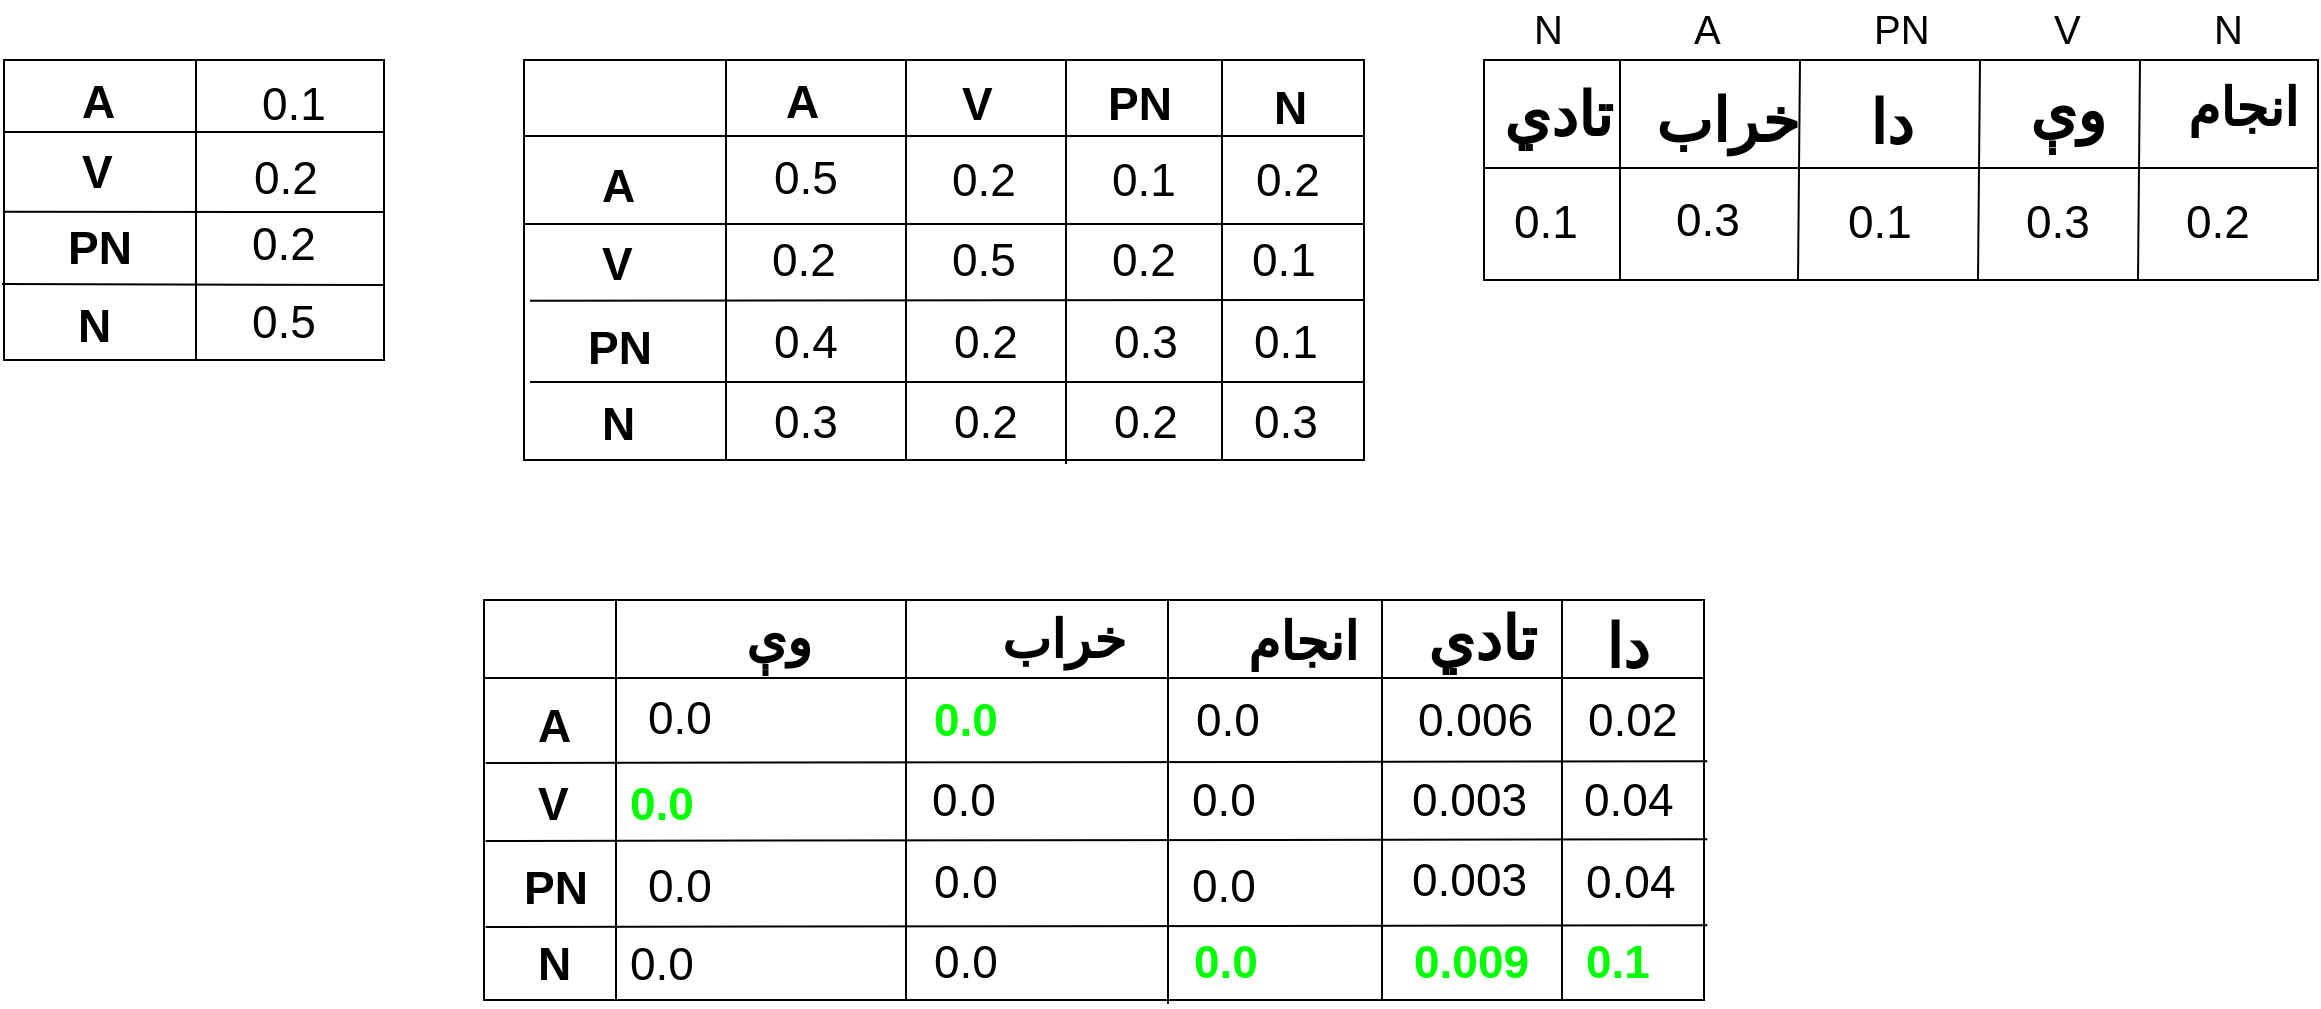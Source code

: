<mxfile version="10.6.7"><diagram id="zgORzEZPbsa9dYS6gTFh" name="Page-1"><mxGraphModel dx="1680" dy="968" grid="1" gridSize="10" guides="1" tooltips="1" connect="1" arrows="1" fold="1" page="1" pageScale="1" pageWidth="827" pageHeight="1169" background="none" math="0" shadow="0"><root><mxCell id="0"/><mxCell id="1" parent="0"/><mxCell id="Oc4cBkaHuWfZe3QEXB3r-55" value="" style="shape=internalStorage;whiteSpace=wrap;html=1;backgroundOutline=1;fontColor=#007FFF;dx=96;dy=36;" parent="1" vertex="1"><mxGeometry x="40" y="40" width="190" height="150" as="geometry"/></mxCell><mxCell id="Oc4cBkaHuWfZe3QEXB3r-56" value="" style="endArrow=none;html=1;fontColor=#007FFF;exitX=0;exitY=0.75;exitDx=0;exitDy=0;" parent="1" edge="1"><mxGeometry width="50" height="50" relative="1" as="geometry"><mxPoint x="40" y="115.857" as="sourcePoint"/><mxPoint x="230" y="116" as="targetPoint"/></mxGeometry></mxCell><mxCell id="Oc4cBkaHuWfZe3QEXB3r-57" value="&lt;font color=&quot;#000000&quot; size=&quot;1&quot;&gt;&lt;b style=&quot;font-size: 23px&quot;&gt;A&lt;/b&gt;&lt;/font&gt;" style="text;html=1;resizable=0;points=[];autosize=1;align=left;verticalAlign=top;spacingTop=-4;fontColor=#007FFF;" parent="1" vertex="1"><mxGeometry x="77" y="45" width="30" height="20" as="geometry"/></mxCell><mxCell id="Oc4cBkaHuWfZe3QEXB3r-58" value="&lt;font color=&quot;#000000&quot; size=&quot;1&quot;&gt;&lt;b style=&quot;font-size: 23px&quot;&gt;V&lt;/b&gt;&lt;/font&gt;" style="text;html=1;resizable=0;points=[];autosize=1;align=left;verticalAlign=top;spacingTop=-4;fontColor=#007FFF;" parent="1" vertex="1"><mxGeometry x="77" y="80" width="30" height="20" as="geometry"/></mxCell><mxCell id="Oc4cBkaHuWfZe3QEXB3r-59" value="&lt;font color=&quot;#000000&quot; size=&quot;1&quot;&gt;&lt;b style=&quot;font-size: 23px&quot;&gt;PN&lt;/b&gt;&lt;/font&gt;" style="text;html=1;resizable=0;points=[];autosize=1;align=left;verticalAlign=top;spacingTop=-4;fontColor=#007FFF;" parent="1" vertex="1"><mxGeometry x="70" y="118" width="50" height="20" as="geometry"/></mxCell><mxCell id="Oc4cBkaHuWfZe3QEXB3r-61" value="&lt;font color=&quot;#000000&quot; size=&quot;1&quot;&gt;&lt;span style=&quot;font-size: 23px&quot;&gt;0.1&lt;/span&gt;&lt;/font&gt;" style="text;html=1;resizable=0;points=[];autosize=1;align=left;verticalAlign=top;spacingTop=-4;fontColor=#007FFF;fontStyle=0" parent="1" vertex="1"><mxGeometry x="167" y="46" width="50" height="20" as="geometry"/></mxCell><mxCell id="Oc4cBkaHuWfZe3QEXB3r-62" value="&lt;font color=&quot;#000000&quot; size=&quot;1&quot;&gt;&lt;span style=&quot;font-size: 23px&quot;&gt;0.2&lt;/span&gt;&lt;/font&gt;" style="text;html=1;resizable=0;points=[];autosize=1;align=left;verticalAlign=top;spacingTop=-4;fontColor=#007FFF;fontStyle=0" parent="1" vertex="1"><mxGeometry x="163" y="83" width="50" height="20" as="geometry"/></mxCell><mxCell id="Oc4cBkaHuWfZe3QEXB3r-63" value="&lt;font color=&quot;#000000&quot; size=&quot;1&quot;&gt;&lt;span style=&quot;font-size: 23px&quot;&gt;0.2&lt;/span&gt;&lt;/font&gt;" style="text;html=1;resizable=0;points=[];autosize=1;align=left;verticalAlign=top;spacingTop=-4;fontColor=#007FFF;fontStyle=0" parent="1" vertex="1"><mxGeometry x="162" y="116" width="50" height="20" as="geometry"/></mxCell><mxCell id="Oc4cBkaHuWfZe3QEXB3r-64" value="" style="shape=internalStorage;whiteSpace=wrap;html=1;backgroundOutline=1;fontColor=#007FFF;dx=101;dy=38;" parent="1" vertex="1"><mxGeometry x="300" y="40" width="420" height="200" as="geometry"/></mxCell><mxCell id="Oc4cBkaHuWfZe3QEXB3r-65" value="" style="endArrow=none;html=1;fontColor=#007FFF;exitX=0;exitY=0.75;exitDx=0;exitDy=0;" parent="1" target="Oc4cBkaHuWfZe3QEXB3r-64" edge="1"><mxGeometry width="50" height="50" relative="1" as="geometry"><mxPoint x="300" y="115.857" as="sourcePoint"/><mxPoint x="490" y="116" as="targetPoint"/></mxGeometry></mxCell><mxCell id="Oc4cBkaHuWfZe3QEXB3r-66" value="&lt;font color=&quot;#000000&quot; size=&quot;1&quot;&gt;&lt;b style=&quot;font-size: 23px&quot;&gt;A&lt;/b&gt;&lt;/font&gt;" style="text;html=1;resizable=0;points=[];autosize=1;align=left;verticalAlign=top;spacingTop=-4;fontColor=#007FFF;" parent="1" vertex="1"><mxGeometry x="337" y="87" width="30" height="20" as="geometry"/></mxCell><mxCell id="Oc4cBkaHuWfZe3QEXB3r-67" value="&lt;font color=&quot;#000000&quot; size=&quot;1&quot;&gt;&lt;b style=&quot;font-size: 23px&quot;&gt;V&lt;/b&gt;&lt;/font&gt;" style="text;html=1;resizable=0;points=[];autosize=1;align=left;verticalAlign=top;spacingTop=-4;fontColor=#007FFF;" parent="1" vertex="1"><mxGeometry x="337" y="126" width="30" height="20" as="geometry"/></mxCell><mxCell id="Oc4cBkaHuWfZe3QEXB3r-68" value="&lt;font color=&quot;#000000&quot;&gt;&lt;span style=&quot;font-size: 23px&quot;&gt;&lt;b&gt;PN&lt;/b&gt;&lt;/span&gt;&lt;/font&gt;" style="text;html=1;resizable=0;points=[];autosize=1;align=left;verticalAlign=top;spacingTop=-4;fontColor=#007FFF;" parent="1" vertex="1"><mxGeometry x="330" y="168" width="50" height="20" as="geometry"/></mxCell><mxCell id="Oc4cBkaHuWfZe3QEXB3r-69" value="&lt;font color=&quot;#000000&quot; size=&quot;1&quot;&gt;&lt;b style=&quot;font-size: 23px&quot;&gt;A&lt;/b&gt;&lt;/font&gt;" style="text;html=1;resizable=0;points=[];autosize=1;align=left;verticalAlign=top;spacingTop=-4;fontColor=#007FFF;" parent="1" vertex="1"><mxGeometry x="429" y="45" width="30" height="20" as="geometry"/></mxCell><mxCell id="Oc4cBkaHuWfZe3QEXB3r-70" value="&lt;font color=&quot;#000000&quot; size=&quot;1&quot;&gt;&lt;span style=&quot;font-size: 23px&quot;&gt;0.5&lt;/span&gt;&lt;/font&gt;" style="text;html=1;resizable=0;points=[];autosize=1;align=left;verticalAlign=top;spacingTop=-4;fontColor=#007FFF;fontStyle=0" parent="1" vertex="1"><mxGeometry x="423" y="83" width="50" height="20" as="geometry"/></mxCell><mxCell id="Oc4cBkaHuWfZe3QEXB3r-71" value="&lt;font color=&quot;#000000&quot; size=&quot;1&quot;&gt;&lt;span style=&quot;font-size: 23px&quot;&gt;0.2&lt;/span&gt;&lt;/font&gt;" style="text;html=1;resizable=0;points=[];autosize=1;align=left;verticalAlign=top;spacingTop=-4;fontColor=#007FFF;fontStyle=0" parent="1" vertex="1"><mxGeometry x="422" y="124" width="50" height="20" as="geometry"/></mxCell><mxCell id="Oc4cBkaHuWfZe3QEXB3r-73" value="" style="endArrow=none;html=1;fontColor=#007FFF;" parent="1" edge="1"><mxGeometry width="50" height="50" relative="1" as="geometry"><mxPoint x="300" y="122" as="sourcePoint"/><mxPoint x="720" y="122" as="targetPoint"/></mxGeometry></mxCell><mxCell id="Oc4cBkaHuWfZe3QEXB3r-74" value="" style="endArrow=none;html=1;fontColor=#007FFF;exitX=0;exitY=0.5;exitDx=0;exitDy=0;" parent="1" edge="1"><mxGeometry width="50" height="50" relative="1" as="geometry"><mxPoint x="303" y="160.429" as="sourcePoint"/><mxPoint x="720" y="160" as="targetPoint"/></mxGeometry></mxCell><mxCell id="Oc4cBkaHuWfZe3QEXB3r-75" value="" style="endArrow=none;html=1;fontColor=#007FFF;" parent="1" edge="1"><mxGeometry width="50" height="50" relative="1" as="geometry"><mxPoint x="491" y="240" as="sourcePoint"/><mxPoint x="491" y="40" as="targetPoint"/></mxGeometry></mxCell><mxCell id="Oc4cBkaHuWfZe3QEXB3r-77" value="&lt;font color=&quot;#000000&quot; size=&quot;1&quot;&gt;&lt;b style=&quot;font-size: 23px&quot;&gt;V&lt;/b&gt;&lt;/font&gt;" style="text;html=1;resizable=0;points=[];autosize=1;align=left;verticalAlign=top;spacingTop=-4;fontColor=#007FFF;" parent="1" vertex="1"><mxGeometry x="517" y="46" width="30" height="20" as="geometry"/></mxCell><mxCell id="Oc4cBkaHuWfZe3QEXB3r-78" value="" style="endArrow=none;html=1;fontColor=#007FFF;" parent="1" edge="1"><mxGeometry width="50" height="50" relative="1" as="geometry"><mxPoint x="571" y="242" as="sourcePoint"/><mxPoint x="571.0" y="40" as="targetPoint"/></mxGeometry></mxCell><mxCell id="Oc4cBkaHuWfZe3QEXB3r-79" value="&lt;font color=&quot;#000000&quot; size=&quot;1&quot;&gt;&lt;b style=&quot;font-size: 23px&quot;&gt;PN&lt;/b&gt;&lt;/font&gt;" style="text;html=1;resizable=0;points=[];autosize=1;align=left;verticalAlign=top;spacingTop=-4;fontColor=#007FFF;" parent="1" vertex="1"><mxGeometry x="590" y="46" width="50" height="20" as="geometry"/></mxCell><mxCell id="Oc4cBkaHuWfZe3QEXB3r-80" value="&lt;font color=&quot;#000000&quot; size=&quot;1&quot;&gt;&lt;span style=&quot;font-size: 23px&quot;&gt;0.4&lt;/span&gt;&lt;/font&gt;" style="text;html=1;resizable=0;points=[];autosize=1;align=left;verticalAlign=top;spacingTop=-4;fontColor=#007FFF;fontStyle=0" parent="1" vertex="1"><mxGeometry x="423" y="165" width="50" height="20" as="geometry"/></mxCell><mxCell id="Oc4cBkaHuWfZe3QEXB3r-81" value="&lt;font color=&quot;#000000&quot; size=&quot;1&quot;&gt;&lt;span style=&quot;font-size: 23px&quot;&gt;0.2&lt;/span&gt;&lt;/font&gt;" style="text;html=1;resizable=0;points=[];autosize=1;align=left;verticalAlign=top;spacingTop=-4;fontColor=#007FFF;fontStyle=0" parent="1" vertex="1"><mxGeometry x="513" y="165" width="50" height="20" as="geometry"/></mxCell><mxCell id="Oc4cBkaHuWfZe3QEXB3r-82" value="&lt;font color=&quot;#000000&quot;&gt;&lt;span style=&quot;font-size: 23px&quot;&gt;&lt;span&gt;0.3&lt;/span&gt;&lt;/span&gt;&lt;/font&gt;" style="text;html=1;resizable=0;points=[];autosize=1;align=left;verticalAlign=top;spacingTop=-4;fontColor=#007FFF;fontStyle=0" parent="1" vertex="1"><mxGeometry x="593" y="165" width="50" height="20" as="geometry"/></mxCell><mxCell id="Oc4cBkaHuWfZe3QEXB3r-83" value="&lt;font color=&quot;#000000&quot; size=&quot;1&quot;&gt;&lt;span style=&quot;font-size: 23px&quot;&gt;0.5&lt;/span&gt;&lt;/font&gt;" style="text;html=1;resizable=0;points=[];autosize=1;align=left;verticalAlign=top;spacingTop=-4;fontColor=#007FFF;fontStyle=0" parent="1" vertex="1"><mxGeometry x="512" y="124" width="50" height="20" as="geometry"/></mxCell><mxCell id="Oc4cBkaHuWfZe3QEXB3r-84" value="&lt;font color=&quot;#000000&quot; size=&quot;1&quot;&gt;&lt;span style=&quot;font-size: 23px&quot;&gt;0.2&lt;/span&gt;&lt;/font&gt;" style="text;html=1;resizable=0;points=[];autosize=1;align=left;verticalAlign=top;spacingTop=-4;fontColor=#007FFF;fontStyle=0" parent="1" vertex="1"><mxGeometry x="592" y="124" width="50" height="20" as="geometry"/></mxCell><mxCell id="Oc4cBkaHuWfZe3QEXB3r-85" value="&lt;font color=&quot;#000000&quot; size=&quot;1&quot;&gt;&lt;span style=&quot;font-size: 23px&quot;&gt;0.1&lt;/span&gt;&lt;/font&gt;" style="text;html=1;resizable=0;points=[];autosize=1;align=left;verticalAlign=top;spacingTop=-4;fontColor=#007FFF;fontStyle=0" parent="1" vertex="1"><mxGeometry x="592" y="84" width="50" height="20" as="geometry"/></mxCell><mxCell id="Oc4cBkaHuWfZe3QEXB3r-86" value="&lt;font color=&quot;#000000&quot; size=&quot;1&quot;&gt;&lt;span style=&quot;font-size: 23px&quot;&gt;0.2&lt;/span&gt;&lt;/font&gt;" style="text;html=1;resizable=0;points=[];autosize=1;align=left;verticalAlign=top;spacingTop=-4;fontColor=#007FFF;fontStyle=0" parent="1" vertex="1"><mxGeometry x="512" y="84" width="50" height="20" as="geometry"/></mxCell><mxCell id="Oc4cBkaHuWfZe3QEXB3r-87" value="" style="shape=internalStorage;whiteSpace=wrap;html=1;backgroundOutline=1;fontColor=#007FFF;dx=68;dy=54;" parent="1" vertex="1"><mxGeometry x="780" y="40" width="417" height="110" as="geometry"/></mxCell><mxCell id="Oc4cBkaHuWfZe3QEXB3r-89" value="&lt;font color=&quot;#000000&quot; size=&quot;1&quot;&gt;&lt;span style=&quot;font-size: 23px&quot;&gt;0.3&lt;/span&gt;&lt;/font&gt;" style="text;html=1;resizable=0;points=[];autosize=1;align=left;verticalAlign=top;spacingTop=-4;fontColor=#007FFF;fontStyle=0" parent="1" vertex="1"><mxGeometry x="874" y="104" width="50" height="20" as="geometry"/></mxCell><mxCell id="Oc4cBkaHuWfZe3QEXB3r-92" value="&lt;span&gt;&lt;font color=&quot;#000000&quot; size=&quot;1&quot;&gt;&lt;b style=&quot;font-size: 26px&quot;&gt;انجام&lt;/b&gt;&lt;/font&gt;&lt;/span&gt;&lt;br&gt;" style="text;html=1;resizable=0;points=[];autosize=1;align=left;verticalAlign=top;spacingTop=-4;fontColor=#007FFF;" parent="1" vertex="1"><mxGeometry x="1130" y="46" width="60" height="20" as="geometry"/></mxCell><mxCell id="Oc4cBkaHuWfZe3QEXB3r-93" value="&lt;font color=&quot;#000000&quot; size=&quot;1&quot;&gt;&lt;span style=&quot;font-size: 23px&quot;&gt;0.1&lt;/span&gt;&lt;/font&gt;" style="text;html=1;resizable=0;points=[];autosize=1;align=left;verticalAlign=top;spacingTop=-4;fontColor=#007FFF;fontStyle=0" parent="1" vertex="1"><mxGeometry x="960" y="105" width="50" height="20" as="geometry"/></mxCell><mxCell id="Oc4cBkaHuWfZe3QEXB3r-97" value="" style="endArrow=none;html=1;fontColor=#007FFF;" parent="1" edge="1"><mxGeometry width="50" height="50" relative="1" as="geometry"><mxPoint x="1027" y="150" as="sourcePoint"/><mxPoint x="1028.0" y="40" as="targetPoint"/></mxGeometry></mxCell><mxCell id="Oc4cBkaHuWfZe3QEXB3r-98" value="&lt;span&gt;&lt;font style=&quot;font-size: 30px&quot; color=&quot;#000000&quot;&gt;&lt;b&gt;تادي&lt;/b&gt;&lt;/font&gt;&lt;/span&gt;&lt;br&gt;" style="text;html=1;resizable=0;points=[];autosize=1;align=left;verticalAlign=top;spacingTop=-4;fontColor=#007FFF;" parent="1" vertex="1"><mxGeometry x="788" y="47" width="60" height="20" as="geometry"/></mxCell><mxCell id="Oc4cBkaHuWfZe3QEXB3r-99" value="" style="endArrow=none;html=1;fontColor=#007FFF;" parent="1" edge="1"><mxGeometry width="50" height="50" relative="1" as="geometry"><mxPoint x="1107" y="150" as="sourcePoint"/><mxPoint x="1108.0" y="40" as="targetPoint"/></mxGeometry></mxCell><mxCell id="Oc4cBkaHuWfZe3QEXB3r-100" value="&lt;span&gt;&lt;font style=&quot;font-size: 30px&quot; color=&quot;#000000&quot;&gt;&lt;b&gt;&amp;nbsp; &amp;nbsp;دا&amp;nbsp;&lt;/b&gt;&lt;/font&gt;&lt;/span&gt;&lt;br&gt;" style="text;html=1;resizable=0;points=[];autosize=1;align=left;verticalAlign=top;spacingTop=-4;fontColor=#007FFF;" parent="1" vertex="1"><mxGeometry x="946" y="50.5" width="70" height="20" as="geometry"/></mxCell><mxCell id="Oc4cBkaHuWfZe3QEXB3r-106" value="&lt;font color=&quot;#000000&quot; size=&quot;1&quot;&gt;&lt;span style=&quot;font-size: 23px&quot;&gt;0.2&lt;/span&gt;&lt;/font&gt;" style="text;html=1;resizable=0;points=[];autosize=1;align=left;verticalAlign=top;spacingTop=-4;fontColor=#007FFF;fontStyle=0" parent="1" vertex="1"><mxGeometry x="1129" y="105" width="50" height="20" as="geometry"/></mxCell><mxCell id="Oc4cBkaHuWfZe3QEXB3r-107" value="&lt;font color=&quot;#000000&quot; size=&quot;1&quot;&gt;&lt;span style=&quot;font-size: 23px&quot;&gt;0.3&lt;/span&gt;&lt;/font&gt;" style="text;html=1;resizable=0;points=[];autosize=1;align=left;verticalAlign=top;spacingTop=-4;fontColor=#007FFF;fontStyle=0" parent="1" vertex="1"><mxGeometry x="1049" y="105" width="50" height="20" as="geometry"/></mxCell><mxCell id="Oc4cBkaHuWfZe3QEXB3r-108" value="&lt;span&gt;&lt;font style=&quot;font-size: 30px&quot; color=&quot;#000000&quot;&gt;&lt;b&gt;خراب&lt;/b&gt;&lt;/font&gt;&lt;/span&gt;&lt;br&gt;" style="text;html=1;resizable=0;points=[];autosize=1;align=left;verticalAlign=top;spacingTop=-4;fontColor=#007FFF;" parent="1" vertex="1"><mxGeometry x="864" y="50" width="70" height="20" as="geometry"/></mxCell><mxCell id="hSFMYhEQwv26N9klcmos-1" value="" style="endArrow=none;html=1;entryX=1;entryY=0.75;entryDx=0;entryDy=0;" edge="1" parent="1" target="Oc4cBkaHuWfZe3QEXB3r-55"><mxGeometry width="50" height="50" relative="1" as="geometry"><mxPoint x="39" y="152" as="sourcePoint"/><mxPoint x="90" y="220" as="targetPoint"/></mxGeometry></mxCell><mxCell id="hSFMYhEQwv26N9klcmos-2" value="&lt;font color=&quot;#000000&quot; size=&quot;1&quot;&gt;&lt;b style=&quot;font-size: 23px&quot;&gt;N&lt;/b&gt;&lt;/font&gt;" style="text;html=1;resizable=0;points=[];autosize=1;align=left;verticalAlign=top;spacingTop=-4;fontColor=#007FFF;" vertex="1" parent="1"><mxGeometry x="75" y="157" width="30" height="20" as="geometry"/></mxCell><mxCell id="hSFMYhEQwv26N9klcmos-3" value="&lt;font color=&quot;#000000&quot; size=&quot;1&quot;&gt;&lt;span style=&quot;font-size: 23px&quot;&gt;0.5&lt;/span&gt;&lt;/font&gt;" style="text;html=1;resizable=0;points=[];autosize=1;align=left;verticalAlign=top;spacingTop=-4;fontColor=#007FFF;fontStyle=0" vertex="1" parent="1"><mxGeometry x="162" y="155" width="50" height="20" as="geometry"/></mxCell><mxCell id="hSFMYhEQwv26N9klcmos-4" value="" style="endArrow=none;html=1;fontColor=#007FFF;" edge="1" parent="1"><mxGeometry width="50" height="50" relative="1" as="geometry"><mxPoint x="649" y="240" as="sourcePoint"/><mxPoint x="649.0" y="40" as="targetPoint"/></mxGeometry></mxCell><mxCell id="hSFMYhEQwv26N9klcmos-6" value="" style="endArrow=none;html=1;fontColor=#007FFF;" edge="1" parent="1"><mxGeometry width="50" height="50" relative="1" as="geometry"><mxPoint x="303" y="201" as="sourcePoint"/><mxPoint x="720" y="201" as="targetPoint"/></mxGeometry></mxCell><mxCell id="hSFMYhEQwv26N9klcmos-7" value="&lt;font color=&quot;#000000&quot; size=&quot;1&quot;&gt;&lt;b style=&quot;font-size: 23px&quot;&gt;N&lt;/b&gt;&lt;/font&gt;" style="text;html=1;resizable=0;points=[];autosize=1;align=left;verticalAlign=top;spacingTop=-4;fontColor=#007FFF;" vertex="1" parent="1"><mxGeometry x="337" y="206" width="30" height="20" as="geometry"/></mxCell><mxCell id="hSFMYhEQwv26N9klcmos-8" value="&lt;font color=&quot;#000000&quot; size=&quot;1&quot;&gt;&lt;span style=&quot;font-size: 23px&quot;&gt;0.2&lt;/span&gt;&lt;/font&gt;" style="text;html=1;resizable=0;points=[];autosize=1;align=left;verticalAlign=top;spacingTop=-4;fontColor=#007FFF;fontStyle=0" vertex="1" parent="1"><mxGeometry x="664" y="84" width="50" height="20" as="geometry"/></mxCell><mxCell id="hSFMYhEQwv26N9klcmos-9" value="&lt;font color=&quot;#000000&quot; size=&quot;1&quot;&gt;&lt;b style=&quot;font-size: 23px&quot;&gt;N&lt;/b&gt;&lt;/font&gt;" style="text;html=1;resizable=0;points=[];autosize=1;align=left;verticalAlign=top;spacingTop=-4;fontColor=#007FFF;" vertex="1" parent="1"><mxGeometry x="673" y="48" width="30" height="20" as="geometry"/></mxCell><mxCell id="hSFMYhEQwv26N9klcmos-10" value="&lt;font color=&quot;#000000&quot; size=&quot;1&quot;&gt;&lt;span style=&quot;font-size: 23px&quot;&gt;0.1&lt;/span&gt;&lt;/font&gt;" style="text;html=1;resizable=0;points=[];autosize=1;align=left;verticalAlign=top;spacingTop=-4;fontColor=#007FFF;fontStyle=0" vertex="1" parent="1"><mxGeometry x="662" y="124" width="50" height="20" as="geometry"/></mxCell><mxCell id="hSFMYhEQwv26N9klcmos-11" value="&lt;font color=&quot;#000000&quot;&gt;&lt;span style=&quot;font-size: 23px&quot;&gt;&lt;span&gt;0.1&lt;/span&gt;&lt;/span&gt;&lt;/font&gt;" style="text;html=1;resizable=0;points=[];autosize=1;align=left;verticalAlign=top;spacingTop=-4;fontColor=#007FFF;fontStyle=0" vertex="1" parent="1"><mxGeometry x="663" y="165" width="50" height="20" as="geometry"/></mxCell><mxCell id="hSFMYhEQwv26N9klcmos-12" value="&lt;font color=&quot;#000000&quot; size=&quot;1&quot;&gt;&lt;span style=&quot;font-size: 23px&quot;&gt;0.3&lt;/span&gt;&lt;/font&gt;" style="text;html=1;resizable=0;points=[];autosize=1;align=left;verticalAlign=top;spacingTop=-4;fontColor=#007FFF;fontStyle=0" vertex="1" parent="1"><mxGeometry x="423" y="205" width="50" height="20" as="geometry"/></mxCell><mxCell id="hSFMYhEQwv26N9klcmos-13" value="&lt;font color=&quot;#000000&quot; size=&quot;1&quot;&gt;&lt;span style=&quot;font-size: 23px&quot;&gt;0.2&lt;/span&gt;&lt;/font&gt;" style="text;html=1;resizable=0;points=[];autosize=1;align=left;verticalAlign=top;spacingTop=-4;fontColor=#007FFF;fontStyle=0" vertex="1" parent="1"><mxGeometry x="513" y="205" width="50" height="20" as="geometry"/></mxCell><mxCell id="hSFMYhEQwv26N9klcmos-14" value="&lt;font color=&quot;#000000&quot;&gt;&lt;span style=&quot;font-size: 23px&quot;&gt;&lt;span&gt;0.2&lt;/span&gt;&lt;/span&gt;&lt;/font&gt;" style="text;html=1;resizable=0;points=[];autosize=1;align=left;verticalAlign=top;spacingTop=-4;fontColor=#007FFF;fontStyle=0" vertex="1" parent="1"><mxGeometry x="593" y="205" width="50" height="20" as="geometry"/></mxCell><mxCell id="hSFMYhEQwv26N9klcmos-15" value="&lt;font color=&quot;#000000&quot;&gt;&lt;span style=&quot;font-size: 23px&quot;&gt;&lt;span&gt;0.3&lt;/span&gt;&lt;/span&gt;&lt;/font&gt;" style="text;html=1;resizable=0;points=[];autosize=1;align=left;verticalAlign=top;spacingTop=-4;fontColor=#007FFF;fontStyle=0" vertex="1" parent="1"><mxGeometry x="663" y="205" width="50" height="20" as="geometry"/></mxCell><mxCell id="hSFMYhEQwv26N9klcmos-16" value="&lt;font size=&quot;1&quot;&gt;&lt;b style=&quot;font-size: 26px&quot;&gt;&amp;nbsp; &amp;nbsp;&amp;nbsp;&lt;/b&gt;&lt;/font&gt;" style="text;html=1;resizable=0;points=[];autosize=1;align=left;verticalAlign=top;spacingTop=-4;" vertex="1" parent="1"><mxGeometry x="320" y="294" width="40" height="20" as="geometry"/></mxCell><mxCell id="hSFMYhEQwv26N9klcmos-17" value="" style="endArrow=none;html=1;fontColor=#007FFF;" edge="1" parent="1"><mxGeometry width="50" height="50" relative="1" as="geometry"><mxPoint x="937.0" y="150" as="sourcePoint"/><mxPoint x="938.0" y="40" as="targetPoint"/></mxGeometry></mxCell><mxCell id="hSFMYhEQwv26N9klcmos-18" value="&lt;span&gt;&lt;font style=&quot;font-size: 30px&quot; color=&quot;#000000&quot;&gt;&lt;b&gt;وې&lt;/b&gt;&lt;/font&gt;&lt;/span&gt;&lt;br&gt;" style="text;html=1;resizable=0;points=[];autosize=1;align=left;verticalAlign=top;spacingTop=-4;fontColor=#007FFF;" vertex="1" parent="1"><mxGeometry x="1051" y="45" width="50" height="20" as="geometry"/></mxCell><mxCell id="hSFMYhEQwv26N9klcmos-24" value="&lt;font color=&quot;#000000&quot; size=&quot;1&quot;&gt;&lt;span style=&quot;font-size: 23px&quot;&gt;0.1&lt;/span&gt;&lt;/font&gt;" style="text;html=1;resizable=0;points=[];autosize=1;align=left;verticalAlign=top;spacingTop=-4;fontColor=#007FFF;fontStyle=0" vertex="1" parent="1"><mxGeometry x="793" y="105" width="50" height="20" as="geometry"/></mxCell><mxCell id="hSFMYhEQwv26N9klcmos-27" value="" style="shape=internalStorage;whiteSpace=wrap;html=1;backgroundOutline=1;fontColor=#007FFF;dx=66;dy=39;" vertex="1" parent="1"><mxGeometry x="280" y="310" width="610" height="200" as="geometry"/></mxCell><mxCell id="hSFMYhEQwv26N9klcmos-28" value="" style="endArrow=none;html=1;fontColor=#007FFF;exitX=0;exitY=0.75;exitDx=0;exitDy=0;" edge="1" parent="1" target="hSFMYhEQwv26N9klcmos-27"><mxGeometry width="50" height="50" relative="1" as="geometry"><mxPoint x="280" y="385.857" as="sourcePoint"/><mxPoint x="470" y="386" as="targetPoint"/></mxGeometry></mxCell><mxCell id="hSFMYhEQwv26N9klcmos-29" value="&lt;font color=&quot;#000000&quot; size=&quot;1&quot;&gt;&lt;b style=&quot;font-size: 23px&quot;&gt;A&lt;/b&gt;&lt;/font&gt;" style="text;html=1;resizable=0;points=[];autosize=1;align=left;verticalAlign=top;spacingTop=-4;fontColor=#007FFF;" vertex="1" parent="1"><mxGeometry x="305" y="357" width="30" height="20" as="geometry"/></mxCell><mxCell id="hSFMYhEQwv26N9klcmos-30" value="&lt;font color=&quot;#000000&quot; size=&quot;1&quot;&gt;&lt;b style=&quot;font-size: 23px&quot;&gt;V&lt;/b&gt;&lt;/font&gt;" style="text;html=1;resizable=0;points=[];autosize=1;align=left;verticalAlign=top;spacingTop=-4;fontColor=#007FFF;" vertex="1" parent="1"><mxGeometry x="305" y="396" width="30" height="20" as="geometry"/></mxCell><mxCell id="hSFMYhEQwv26N9klcmos-31" value="&lt;font color=&quot;#000000&quot;&gt;&lt;span style=&quot;font-size: 23px&quot;&gt;&lt;b&gt;PN&lt;/b&gt;&lt;/span&gt;&lt;/font&gt;" style="text;html=1;resizable=0;points=[];autosize=1;align=left;verticalAlign=top;spacingTop=-4;fontColor=#007FFF;" vertex="1" parent="1"><mxGeometry x="298" y="438" width="50" height="20" as="geometry"/></mxCell><mxCell id="hSFMYhEQwv26N9klcmos-32" value="&lt;b&gt;&lt;font style=&quot;font-size: 26px&quot; color=&quot;#000000&quot;&gt;وې&lt;/font&gt;&lt;/b&gt;&lt;br&gt;" style="text;html=1;resizable=0;points=[];autosize=1;align=left;verticalAlign=top;spacingTop=-4;fontColor=#007FFF;" vertex="1" parent="1"><mxGeometry x="409" y="311" width="40" height="20" as="geometry"/></mxCell><mxCell id="hSFMYhEQwv26N9klcmos-33" value="&lt;font color=&quot;#000000&quot; size=&quot;1&quot;&gt;&lt;span style=&quot;font-size: 23px&quot;&gt;0.0&lt;/span&gt;&lt;/font&gt;" style="text;html=1;resizable=0;points=[];autosize=1;align=left;verticalAlign=top;spacingTop=-4;fontColor=#007FFF;fontStyle=0" vertex="1" parent="1"><mxGeometry x="360" y="353" width="140" height="20" as="geometry"/></mxCell><mxCell id="hSFMYhEQwv26N9klcmos-34" value="&lt;font size=&quot;1&quot; color=&quot;#00ff00&quot;&gt;&lt;span style=&quot;font-size: 23px&quot;&gt;&lt;b&gt;0.0&lt;/b&gt;&lt;/span&gt;&lt;/font&gt;" style="text;html=1;resizable=0;points=[];autosize=1;align=left;verticalAlign=top;spacingTop=-4;fontColor=#007FFF;fontStyle=0" vertex="1" parent="1"><mxGeometry x="351" y="396" width="150" height="20" as="geometry"/></mxCell><mxCell id="hSFMYhEQwv26N9klcmos-37" value="" style="endArrow=none;html=1;fontColor=#007FFF;" edge="1" parent="1"><mxGeometry width="50" height="50" relative="1" as="geometry"><mxPoint x="491.0" y="510" as="sourcePoint"/><mxPoint x="491.0" y="310" as="targetPoint"/></mxGeometry></mxCell><mxCell id="hSFMYhEQwv26N9klcmos-38" value="&lt;b&gt;&lt;font style=&quot;font-size: 26px&quot; color=&quot;#000000&quot;&gt;خراب&lt;/font&gt;&lt;/b&gt;&lt;br&gt;" style="text;html=1;resizable=0;points=[];autosize=1;align=left;verticalAlign=top;spacingTop=-4;fontColor=#007FFF;" vertex="1" parent="1"><mxGeometry x="537" y="312" width="60" height="20" as="geometry"/></mxCell><mxCell id="hSFMYhEQwv26N9klcmos-39" value="" style="endArrow=none;html=1;fontColor=#007FFF;" edge="1" parent="1"><mxGeometry width="50" height="50" relative="1" as="geometry"><mxPoint x="622.0" y="512.0" as="sourcePoint"/><mxPoint x="622.0" y="310" as="targetPoint"/></mxGeometry></mxCell><mxCell id="hSFMYhEQwv26N9klcmos-40" value="&lt;b&gt;&lt;font style=&quot;font-size: 26px&quot; color=&quot;#000000&quot;&gt;انجام&lt;/font&gt;&lt;/b&gt;&lt;br&gt;" style="text;html=1;resizable=0;points=[];autosize=1;align=left;verticalAlign=top;spacingTop=-4;fontColor=#007FFF;" vertex="1" parent="1"><mxGeometry x="660" y="313" width="60" height="20" as="geometry"/></mxCell><mxCell id="hSFMYhEQwv26N9klcmos-42" value="&lt;font color=&quot;#000000&quot; size=&quot;1&quot;&gt;&lt;span style=&quot;font-size: 23px&quot;&gt;0.0&lt;/span&gt;&lt;/font&gt;" style="text;html=1;resizable=0;points=[];autosize=1;align=left;verticalAlign=top;spacingTop=-4;fontColor=#007FFF;fontStyle=0" vertex="1" parent="1"><mxGeometry x="503" y="435" width="120" height="20" as="geometry"/></mxCell><mxCell id="hSFMYhEQwv26N9klcmos-44" value="&lt;font color=&quot;#000000&quot; size=&quot;1&quot;&gt;&lt;span style=&quot;font-size: 23px&quot;&gt;0.0&lt;/span&gt;&lt;/font&gt;" style="text;html=1;resizable=0;points=[];autosize=1;align=left;verticalAlign=top;spacingTop=-4;fontColor=#007FFF;fontStyle=0" vertex="1" parent="1"><mxGeometry x="502" y="394" width="120" height="20" as="geometry"/></mxCell><mxCell id="hSFMYhEQwv26N9klcmos-45" value="&lt;font color=&quot;#000000&quot; size=&quot;1&quot;&gt;&lt;span style=&quot;font-size: 23px&quot;&gt;0.0&lt;/span&gt;&lt;/font&gt;" style="text;html=1;resizable=0;points=[];autosize=1;align=left;verticalAlign=top;spacingTop=-4;fontColor=#007FFF;fontStyle=0" vertex="1" parent="1"><mxGeometry x="632" y="394" width="100" height="20" as="geometry"/></mxCell><mxCell id="hSFMYhEQwv26N9klcmos-46" value="&lt;font color=&quot;#000000&quot; size=&quot;1&quot;&gt;&lt;span style=&quot;font-size: 23px&quot;&gt;0.0&lt;/span&gt;&lt;/font&gt;" style="text;html=1;resizable=0;points=[];autosize=1;align=left;verticalAlign=top;spacingTop=-4;fontColor=#007FFF;fontStyle=0" vertex="1" parent="1"><mxGeometry x="634" y="354" width="100" height="20" as="geometry"/></mxCell><mxCell id="hSFMYhEQwv26N9klcmos-47" value="&lt;font size=&quot;1&quot; color=&quot;#00ff00&quot;&gt;&lt;span style=&quot;font-size: 23px&quot;&gt;&lt;b&gt;0.0&lt;/b&gt;&lt;/span&gt;&lt;/font&gt;" style="text;html=1;resizable=0;points=[];autosize=1;align=left;verticalAlign=top;spacingTop=-4;fontColor=#007FFF;fontStyle=0" vertex="1" parent="1"><mxGeometry x="503" y="354" width="120" height="20" as="geometry"/></mxCell><mxCell id="hSFMYhEQwv26N9klcmos-48" value="" style="endArrow=none;html=1;fontColor=#007FFF;" edge="1" parent="1"><mxGeometry width="50" height="50" relative="1" as="geometry"><mxPoint x="729" y="510" as="sourcePoint"/><mxPoint x="729.0" y="310" as="targetPoint"/></mxGeometry></mxCell><mxCell id="hSFMYhEQwv26N9klcmos-50" value="&lt;font color=&quot;#000000&quot; size=&quot;1&quot;&gt;&lt;b style=&quot;font-size: 23px&quot;&gt;N&lt;/b&gt;&lt;/font&gt;" style="text;html=1;resizable=0;points=[];autosize=1;align=left;verticalAlign=top;spacingTop=-4;fontColor=#007FFF;" vertex="1" parent="1"><mxGeometry x="305" y="476" width="30" height="20" as="geometry"/></mxCell><mxCell id="hSFMYhEQwv26N9klcmos-51" value="&lt;font color=&quot;#000000&quot; size=&quot;1&quot;&gt;&lt;span style=&quot;font-size: 23px&quot;&gt;0.006&lt;/span&gt;&lt;/font&gt;" style="text;html=1;resizable=0;points=[];autosize=1;align=left;verticalAlign=top;spacingTop=-4;fontColor=#007FFF;fontStyle=0" vertex="1" parent="1"><mxGeometry x="745" y="354" width="70" height="20" as="geometry"/></mxCell><mxCell id="hSFMYhEQwv26N9klcmos-52" value="&lt;b&gt;&lt;font color=&quot;#000000&quot; style=&quot;font-size: 30px&quot;&gt;تادي&lt;/font&gt;&lt;/b&gt;&lt;br&gt;" style="text;html=1;resizable=0;points=[];autosize=1;align=left;verticalAlign=top;spacingTop=-4;fontColor=#007FFF;" vertex="1" parent="1"><mxGeometry x="750" y="309" width="60" height="20" as="geometry"/></mxCell><mxCell id="hSFMYhEQwv26N9klcmos-53" value="&lt;font color=&quot;#000000&quot; size=&quot;1&quot;&gt;&lt;span style=&quot;font-size: 23px&quot;&gt;0.003&lt;/span&gt;&lt;/font&gt;" style="text;html=1;resizable=0;points=[];autosize=1;align=left;verticalAlign=top;spacingTop=-4;fontColor=#007FFF;fontStyle=0" vertex="1" parent="1"><mxGeometry x="742" y="394" width="70" height="20" as="geometry"/></mxCell><mxCell id="hSFMYhEQwv26N9klcmos-56" value="&lt;font color=&quot;#000000&quot; size=&quot;1&quot;&gt;&lt;span style=&quot;font-size: 23px&quot;&gt;0.0&lt;/span&gt;&lt;/font&gt;" style="text;html=1;resizable=0;points=[];autosize=1;align=left;verticalAlign=top;spacingTop=-4;fontColor=#007FFF;fontStyle=0" vertex="1" parent="1"><mxGeometry x="503" y="475" width="120" height="20" as="geometry"/></mxCell><mxCell id="hSFMYhEQwv26N9klcmos-57" value="&lt;span style=&quot;font-size: 23px&quot;&gt;&lt;font color=&quot;#00ff00&quot;&gt;&lt;b&gt;0.0&lt;/b&gt;&lt;/font&gt;&lt;/span&gt;" style="text;html=1;resizable=0;points=[];autosize=1;align=left;verticalAlign=top;spacingTop=-4;fontColor=#007FFF;fontStyle=0" vertex="1" parent="1"><mxGeometry x="633" y="475" width="100" height="20" as="geometry"/></mxCell><mxCell id="hSFMYhEQwv26N9klcmos-58" value="&lt;span style=&quot;font-size: 23px&quot;&gt;&lt;b&gt;&lt;font color=&quot;#00ff00&quot;&gt;0.009&lt;/font&gt;&lt;/b&gt;&lt;/span&gt;" style="text;html=1;resizable=0;points=[];autosize=1;align=left;verticalAlign=top;spacingTop=-4;fontColor=#007FFF;fontStyle=0" vertex="1" parent="1"><mxGeometry x="743" y="475" width="70" height="20" as="geometry"/></mxCell><mxCell id="hSFMYhEQwv26N9klcmos-59" value="" style="endArrow=none;html=1;entryX=0.002;entryY=0.823;entryDx=0;entryDy=0;entryPerimeter=0;exitX=1.003;exitY=0.818;exitDx=0;exitDy=0;exitPerimeter=0;" edge="1" parent="1"><mxGeometry width="50" height="50" relative="1" as="geometry"><mxPoint x="891.667" y="472.667" as="sourcePoint"/><mxPoint x="280.833" y="473.5" as="targetPoint"/></mxGeometry></mxCell><mxCell id="hSFMYhEQwv26N9klcmos-60" value="" style="endArrow=none;html=1;fontColor=#007FFF;" edge="1" parent="1"><mxGeometry width="50" height="50" relative="1" as="geometry"><mxPoint x="819" y="510" as="sourcePoint"/><mxPoint x="819.0" y="310" as="targetPoint"/></mxGeometry></mxCell><mxCell id="hSFMYhEQwv26N9klcmos-63" value="&lt;b&gt;&lt;font style=&quot;font-size: 30px&quot; color=&quot;#000000&quot;&gt;دا&lt;/font&gt;&lt;/b&gt;&lt;br&gt;" style="text;html=1;resizable=0;points=[];autosize=1;align=left;verticalAlign=top;spacingTop=-4;fontColor=#007FFF;" vertex="1" parent="1"><mxGeometry x="839" y="313" width="30" height="20" as="geometry"/></mxCell><mxCell id="hSFMYhEQwv26N9klcmos-66" value="&lt;font color=&quot;#000000&quot; size=&quot;1&quot;&gt;&lt;span style=&quot;font-size: 23px&quot;&gt;0.02&lt;/span&gt;&lt;/font&gt;" style="text;html=1;resizable=0;points=[];autosize=1;align=left;verticalAlign=top;spacingTop=-4;fontColor=#007FFF;fontStyle=0" vertex="1" parent="1"><mxGeometry x="830" y="354" width="60" height="20" as="geometry"/></mxCell><mxCell id="hSFMYhEQwv26N9klcmos-67" value="&lt;font color=&quot;#000000&quot; size=&quot;1&quot;&gt;&lt;span style=&quot;font-size: 23px&quot;&gt;0.04&lt;/span&gt;&lt;/font&gt;" style="text;html=1;resizable=0;points=[];autosize=1;align=left;verticalAlign=top;spacingTop=-4;fontColor=#007FFF;fontStyle=0" vertex="1" parent="1"><mxGeometry x="828" y="394" width="60" height="20" as="geometry"/></mxCell><mxCell id="hSFMYhEQwv26N9klcmos-68" value="&lt;font color=&quot;#000000&quot;&gt;&lt;span style=&quot;font-size: 23px&quot;&gt;&lt;span&gt;0.04&lt;/span&gt;&lt;/span&gt;&lt;/font&gt;" style="text;html=1;resizable=0;points=[];autosize=1;align=left;verticalAlign=top;spacingTop=-4;fontColor=#007FFF;fontStyle=0" vertex="1" parent="1"><mxGeometry x="829" y="435" width="60" height="20" as="geometry"/></mxCell><mxCell id="hSFMYhEQwv26N9klcmos-69" value="&lt;span style=&quot;font-size: 23px&quot;&gt;&lt;b&gt;&lt;font color=&quot;#00ff00&quot;&gt;0.1&lt;/font&gt;&lt;/b&gt;&lt;/span&gt;" style="text;html=1;resizable=0;points=[];autosize=1;align=left;verticalAlign=top;spacingTop=-4;fontColor=#007FFF;fontStyle=0" vertex="1" parent="1"><mxGeometry x="829" y="475" width="50" height="20" as="geometry"/></mxCell><mxCell id="hSFMYhEQwv26N9klcmos-70" value="&lt;font color=&quot;#000000&quot; size=&quot;1&quot;&gt;&lt;span style=&quot;font-size: 23px&quot;&gt;0.003&lt;/span&gt;&lt;/font&gt;" style="text;html=1;resizable=0;points=[];autosize=1;align=left;verticalAlign=top;spacingTop=-4;fontColor=#007FFF;fontStyle=0" vertex="1" parent="1"><mxGeometry x="742" y="434" width="70" height="20" as="geometry"/></mxCell><mxCell id="hSFMYhEQwv26N9klcmos-71" value="&lt;font color=&quot;#000000&quot; size=&quot;1&quot;&gt;&lt;span style=&quot;font-size: 23px&quot;&gt;0.0&lt;/span&gt;&lt;/font&gt;" style="text;html=1;resizable=0;points=[];autosize=1;align=left;verticalAlign=top;spacingTop=-4;fontColor=#007FFF;fontStyle=0" vertex="1" parent="1"><mxGeometry x="632" y="437" width="100" height="20" as="geometry"/></mxCell><mxCell id="hSFMYhEQwv26N9klcmos-72" value="&lt;font color=&quot;#000000&quot; size=&quot;1&quot;&gt;&lt;span style=&quot;font-size: 23px&quot;&gt;0.0&lt;/span&gt;&lt;/font&gt;" style="text;html=1;resizable=0;points=[];autosize=1;align=left;verticalAlign=top;spacingTop=-4;fontColor=#007FFF;fontStyle=0" vertex="1" parent="1"><mxGeometry x="360" y="437" width="140" height="20" as="geometry"/></mxCell><mxCell id="hSFMYhEQwv26N9klcmos-73" value="&lt;font color=&quot;#000000&quot; size=&quot;1&quot;&gt;&lt;span style=&quot;font-size: 23px&quot;&gt;0.0&lt;/span&gt;&lt;/font&gt;" style="text;html=1;resizable=0;points=[];autosize=1;align=left;verticalAlign=top;spacingTop=-4;fontColor=#007FFF;fontStyle=0" vertex="1" parent="1"><mxGeometry x="351" y="476" width="150" height="20" as="geometry"/></mxCell><mxCell id="hSFMYhEQwv26N9klcmos-76" value="" style="endArrow=none;html=1;entryX=0.002;entryY=0.823;entryDx=0;entryDy=0;entryPerimeter=0;exitX=1.003;exitY=0.818;exitDx=0;exitDy=0;exitPerimeter=0;" edge="1" parent="1"><mxGeometry width="50" height="50" relative="1" as="geometry"><mxPoint x="891.667" y="429.667" as="sourcePoint"/><mxPoint x="280.833" y="430.5" as="targetPoint"/></mxGeometry></mxCell><mxCell id="hSFMYhEQwv26N9klcmos-77" value="" style="endArrow=none;html=1;entryX=0.002;entryY=0.823;entryDx=0;entryDy=0;entryPerimeter=0;exitX=1.003;exitY=0.818;exitDx=0;exitDy=0;exitPerimeter=0;" edge="1" parent="1"><mxGeometry width="50" height="50" relative="1" as="geometry"><mxPoint x="891.667" y="390.667" as="sourcePoint"/><mxPoint x="280.833" y="391.5" as="targetPoint"/></mxGeometry></mxCell><mxCell id="hSFMYhEQwv26N9klcmos-78" value="&lt;span&gt;&lt;font style=&quot;font-size: 20px&quot;&gt;PN&lt;/font&gt;&lt;/span&gt;" style="text;html=1;resizable=0;points=[];autosize=1;align=left;verticalAlign=top;spacingTop=-4;fontStyle=0" vertex="1" parent="1"><mxGeometry x="973" y="10" width="40" height="20" as="geometry"/></mxCell><mxCell id="hSFMYhEQwv26N9klcmos-81" value="&lt;span&gt;&lt;font style=&quot;font-size: 20px&quot;&gt;V&lt;/font&gt;&lt;/span&gt;" style="text;html=1;resizable=0;points=[];autosize=1;align=left;verticalAlign=top;spacingTop=-4;fontStyle=0" vertex="1" parent="1"><mxGeometry x="1063" y="10" width="30" height="20" as="geometry"/></mxCell><mxCell id="hSFMYhEQwv26N9klcmos-82" value="&lt;span&gt;&lt;font style=&quot;font-size: 20px&quot;&gt;N&lt;/font&gt;&lt;/span&gt;" style="text;html=1;resizable=0;points=[];autosize=1;align=left;verticalAlign=top;spacingTop=-4;fontStyle=0" vertex="1" parent="1"><mxGeometry x="1143" y="10" width="30" height="20" as="geometry"/></mxCell><mxCell id="hSFMYhEQwv26N9klcmos-83" value="&lt;span&gt;&lt;font style=&quot;font-size: 20px&quot;&gt;N&lt;/font&gt;&lt;/span&gt;" style="text;html=1;resizable=0;points=[];autosize=1;align=left;verticalAlign=top;spacingTop=-4;fontStyle=0" vertex="1" parent="1"><mxGeometry x="803" y="10" width="30" height="20" as="geometry"/></mxCell><mxCell id="hSFMYhEQwv26N9klcmos-84" value="&lt;span&gt;&lt;font style=&quot;font-size: 20px&quot;&gt;A&lt;/font&gt;&lt;/span&gt;" style="text;html=1;resizable=0;points=[];autosize=1;align=left;verticalAlign=top;spacingTop=-4;fontStyle=0" vertex="1" parent="1"><mxGeometry x="883" y="10" width="30" height="20" as="geometry"/></mxCell></root></mxGraphModel></diagram></mxfile>